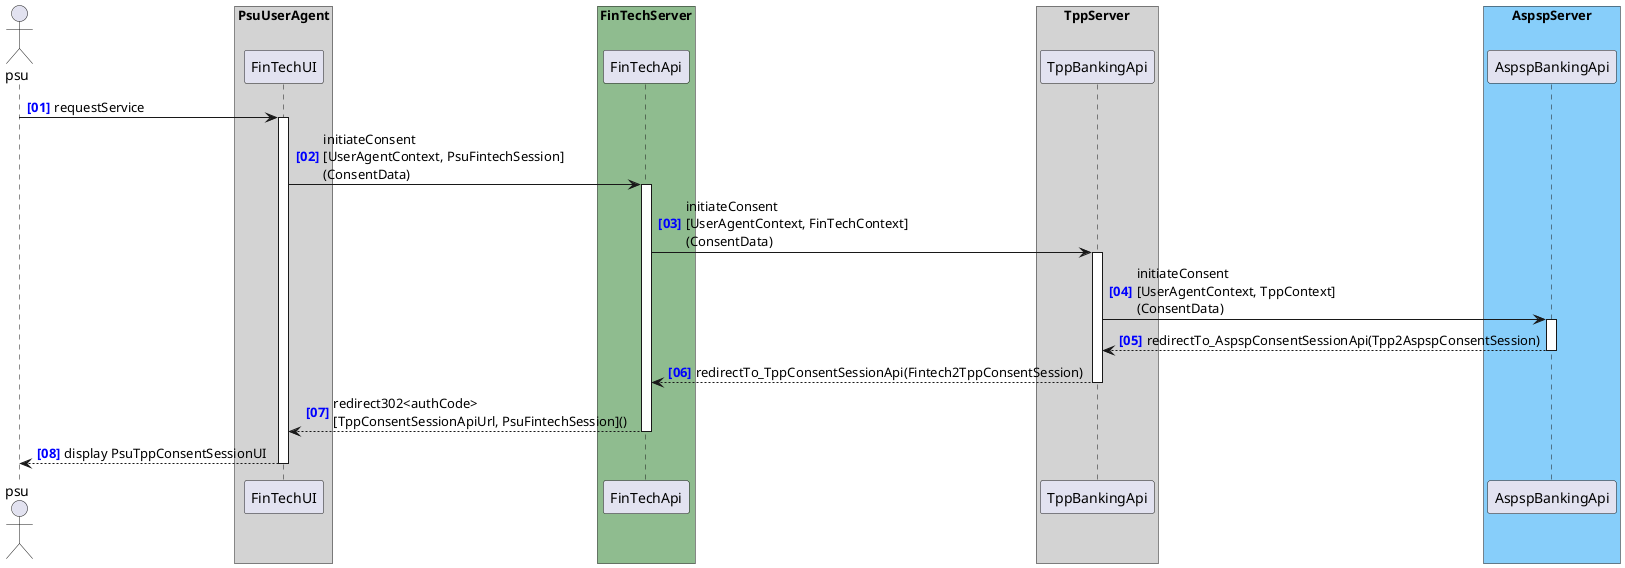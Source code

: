 @startuml

autonumber "<b><color blue>[00]"
actor psu

box "PsuUserAgent" #LightGray
    participant "FinTechUI" as FinTechUI
end box
box "FinTechServer" #DarkSeaGreen
    participant "FinTechApi" as FinTechApi
end box
box "TppServer" #LightGray
    participant "TppBankingApi" as TppBankingApi
end box
box "AspspServer" #LightSkyBlue
    participant "AspspBankingApi" as AspspConsentSessionApi
end box

psu -> FinTechUI ++ : requestService
FinTechUI -> FinTechApi ++ : initiateConsent\n[UserAgentContext, PsuFintechSession]\n(ConsentData)
FinTechApi -> TppBankingApi ++ : initiateConsent\n[UserAgentContext, FinTechContext]\n(ConsentData)
TppBankingApi -> AspspConsentSessionApi ++ : initiateConsent\n[UserAgentContext, TppContext]\n(ConsentData) 
return redirectTo_AspspConsentSessionApi(Tpp2AspspConsentSession)
return redirectTo_TppConsentSessionApi(Fintech2TppConsentSession)
return redirect302<authCode>\n[TppConsentSessionApiUrl, PsuFintechSession]()
return display PsuTppConsentSessionUI
@enduml
